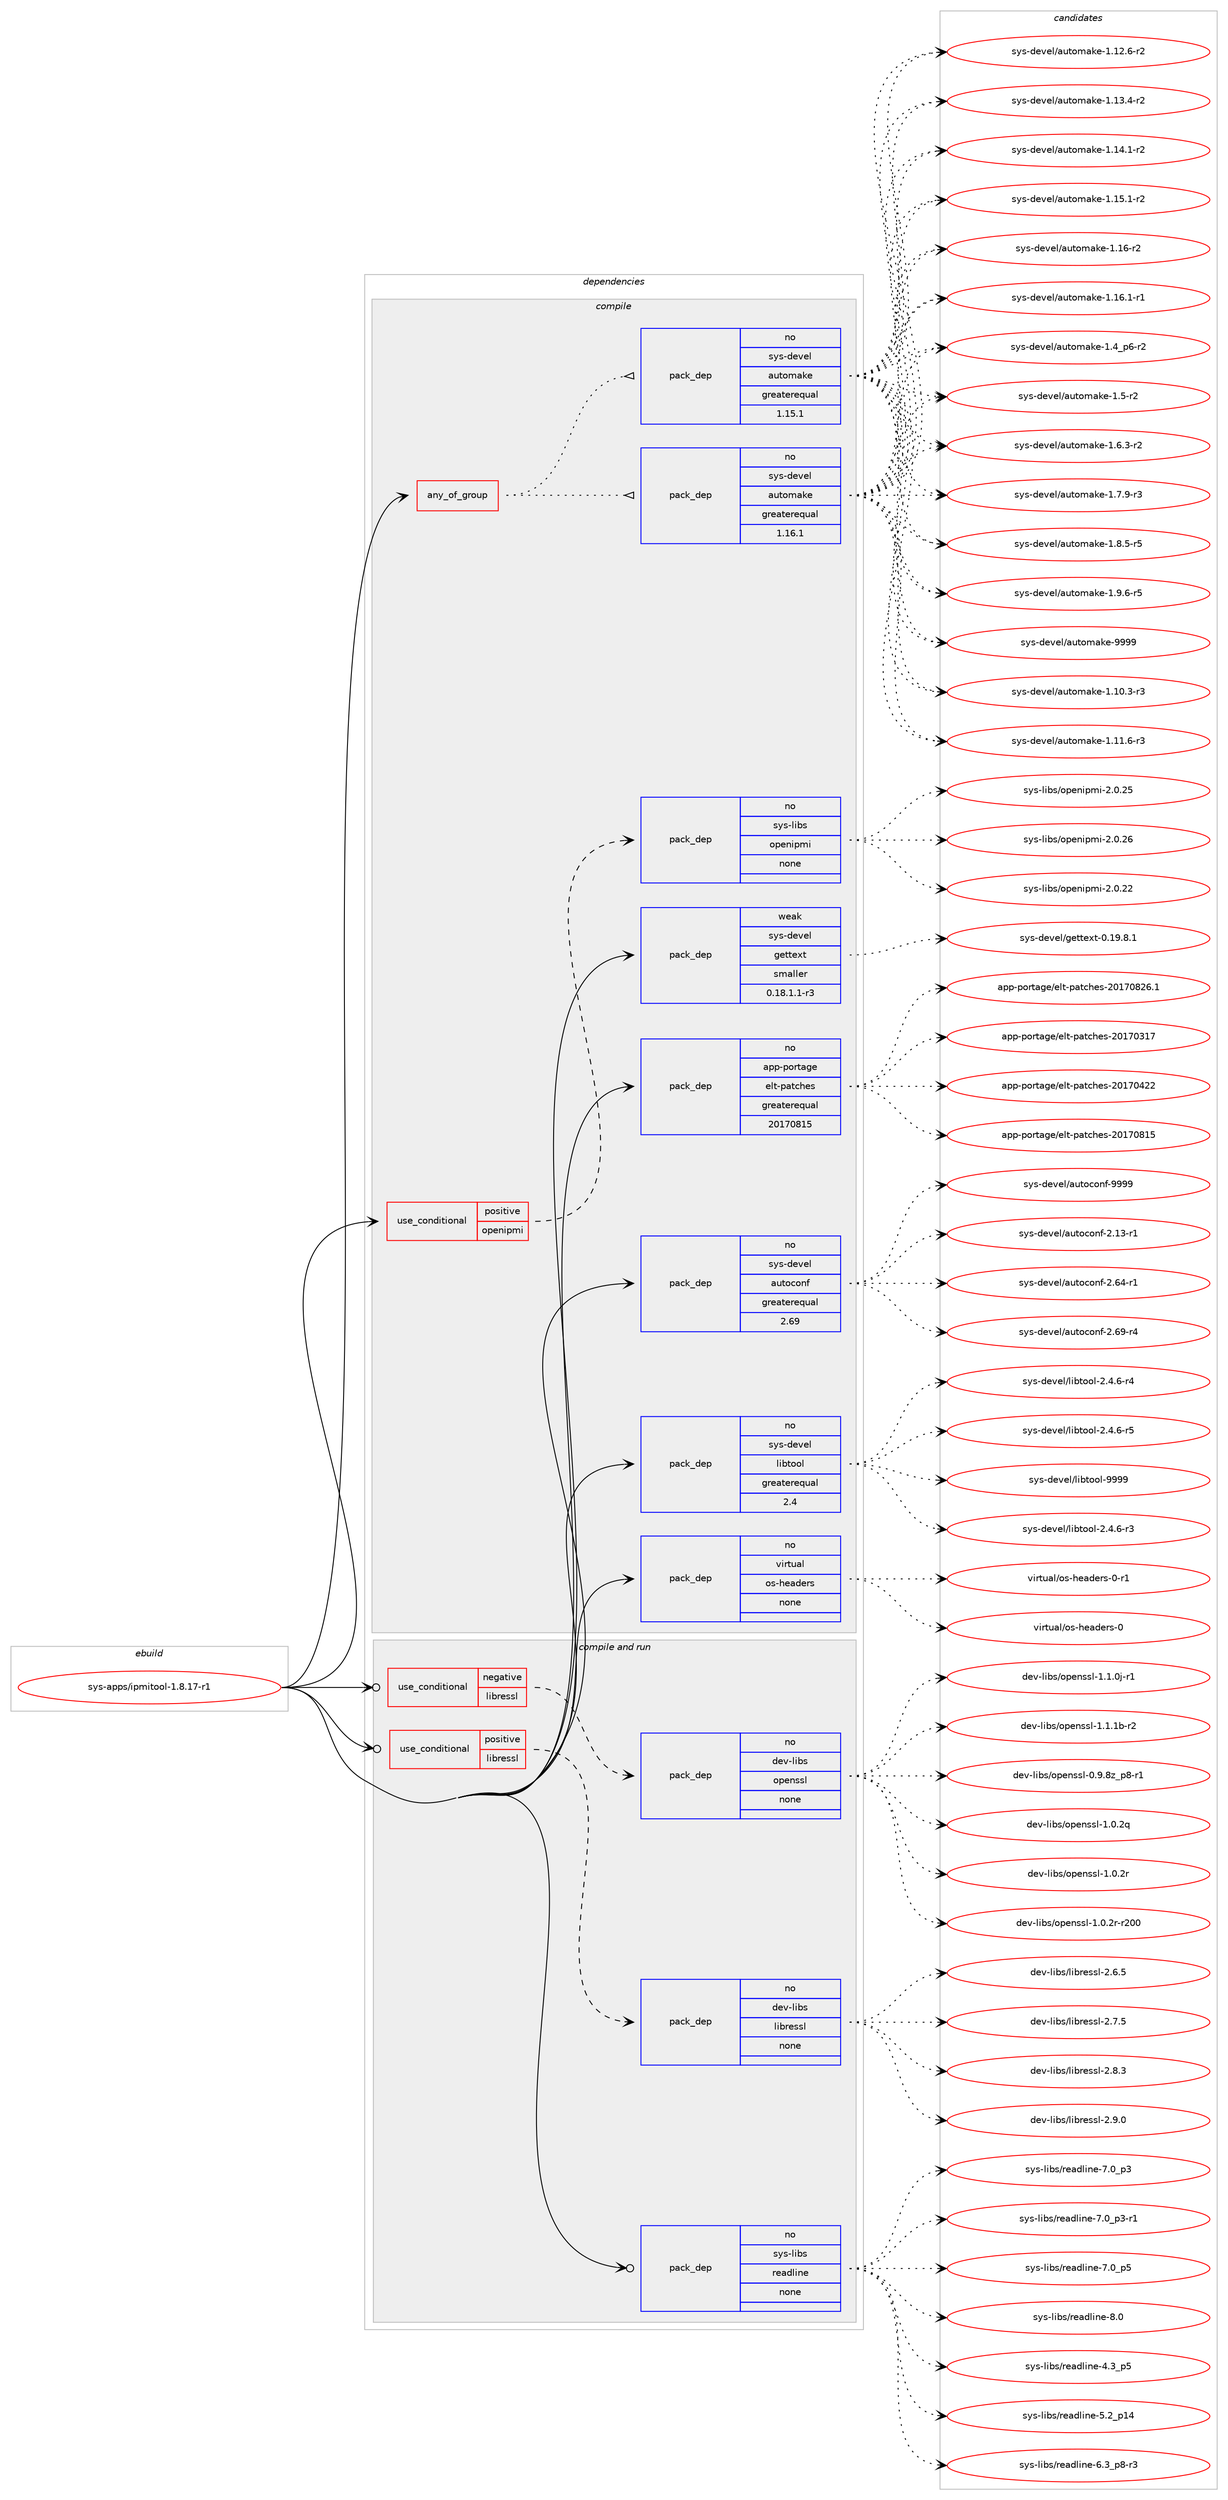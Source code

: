 digraph prolog {

# *************
# Graph options
# *************

newrank=true;
concentrate=true;
compound=true;
graph [rankdir=LR,fontname=Helvetica,fontsize=10,ranksep=1.5];#, ranksep=2.5, nodesep=0.2];
edge  [arrowhead=vee];
node  [fontname=Helvetica,fontsize=10];

# **********
# The ebuild
# **********

subgraph cluster_leftcol {
color=gray;
rank=same;
label=<<i>ebuild</i>>;
id [label="sys-apps/ipmitool-1.8.17-r1", color=red, width=4, href="../sys-apps/ipmitool-1.8.17-r1.svg"];
}

# ****************
# The dependencies
# ****************

subgraph cluster_midcol {
color=gray;
label=<<i>dependencies</i>>;
subgraph cluster_compile {
fillcolor="#eeeeee";
style=filled;
label=<<i>compile</i>>;
subgraph any27118 {
dependency1711793 [label=<<TABLE BORDER="0" CELLBORDER="1" CELLSPACING="0" CELLPADDING="4"><TR><TD CELLPADDING="10">any_of_group</TD></TR></TABLE>>, shape=none, color=red];subgraph pack1227494 {
dependency1711794 [label=<<TABLE BORDER="0" CELLBORDER="1" CELLSPACING="0" CELLPADDING="4" WIDTH="220"><TR><TD ROWSPAN="6" CELLPADDING="30">pack_dep</TD></TR><TR><TD WIDTH="110">no</TD></TR><TR><TD>sys-devel</TD></TR><TR><TD>automake</TD></TR><TR><TD>greaterequal</TD></TR><TR><TD>1.16.1</TD></TR></TABLE>>, shape=none, color=blue];
}
dependency1711793:e -> dependency1711794:w [weight=20,style="dotted",arrowhead="oinv"];
subgraph pack1227495 {
dependency1711795 [label=<<TABLE BORDER="0" CELLBORDER="1" CELLSPACING="0" CELLPADDING="4" WIDTH="220"><TR><TD ROWSPAN="6" CELLPADDING="30">pack_dep</TD></TR><TR><TD WIDTH="110">no</TD></TR><TR><TD>sys-devel</TD></TR><TR><TD>automake</TD></TR><TR><TD>greaterequal</TD></TR><TR><TD>1.15.1</TD></TR></TABLE>>, shape=none, color=blue];
}
dependency1711793:e -> dependency1711795:w [weight=20,style="dotted",arrowhead="oinv"];
}
id:e -> dependency1711793:w [weight=20,style="solid",arrowhead="vee"];
subgraph cond456316 {
dependency1711796 [label=<<TABLE BORDER="0" CELLBORDER="1" CELLSPACING="0" CELLPADDING="4"><TR><TD ROWSPAN="3" CELLPADDING="10">use_conditional</TD></TR><TR><TD>positive</TD></TR><TR><TD>openipmi</TD></TR></TABLE>>, shape=none, color=red];
subgraph pack1227496 {
dependency1711797 [label=<<TABLE BORDER="0" CELLBORDER="1" CELLSPACING="0" CELLPADDING="4" WIDTH="220"><TR><TD ROWSPAN="6" CELLPADDING="30">pack_dep</TD></TR><TR><TD WIDTH="110">no</TD></TR><TR><TD>sys-libs</TD></TR><TR><TD>openipmi</TD></TR><TR><TD>none</TD></TR><TR><TD></TD></TR></TABLE>>, shape=none, color=blue];
}
dependency1711796:e -> dependency1711797:w [weight=20,style="dashed",arrowhead="vee"];
}
id:e -> dependency1711796:w [weight=20,style="solid",arrowhead="vee"];
subgraph pack1227497 {
dependency1711798 [label=<<TABLE BORDER="0" CELLBORDER="1" CELLSPACING="0" CELLPADDING="4" WIDTH="220"><TR><TD ROWSPAN="6" CELLPADDING="30">pack_dep</TD></TR><TR><TD WIDTH="110">no</TD></TR><TR><TD>app-portage</TD></TR><TR><TD>elt-patches</TD></TR><TR><TD>greaterequal</TD></TR><TR><TD>20170815</TD></TR></TABLE>>, shape=none, color=blue];
}
id:e -> dependency1711798:w [weight=20,style="solid",arrowhead="vee"];
subgraph pack1227498 {
dependency1711799 [label=<<TABLE BORDER="0" CELLBORDER="1" CELLSPACING="0" CELLPADDING="4" WIDTH="220"><TR><TD ROWSPAN="6" CELLPADDING="30">pack_dep</TD></TR><TR><TD WIDTH="110">no</TD></TR><TR><TD>sys-devel</TD></TR><TR><TD>autoconf</TD></TR><TR><TD>greaterequal</TD></TR><TR><TD>2.69</TD></TR></TABLE>>, shape=none, color=blue];
}
id:e -> dependency1711799:w [weight=20,style="solid",arrowhead="vee"];
subgraph pack1227499 {
dependency1711800 [label=<<TABLE BORDER="0" CELLBORDER="1" CELLSPACING="0" CELLPADDING="4" WIDTH="220"><TR><TD ROWSPAN="6" CELLPADDING="30">pack_dep</TD></TR><TR><TD WIDTH="110">no</TD></TR><TR><TD>sys-devel</TD></TR><TR><TD>libtool</TD></TR><TR><TD>greaterequal</TD></TR><TR><TD>2.4</TD></TR></TABLE>>, shape=none, color=blue];
}
id:e -> dependency1711800:w [weight=20,style="solid",arrowhead="vee"];
subgraph pack1227500 {
dependency1711801 [label=<<TABLE BORDER="0" CELLBORDER="1" CELLSPACING="0" CELLPADDING="4" WIDTH="220"><TR><TD ROWSPAN="6" CELLPADDING="30">pack_dep</TD></TR><TR><TD WIDTH="110">no</TD></TR><TR><TD>virtual</TD></TR><TR><TD>os-headers</TD></TR><TR><TD>none</TD></TR><TR><TD></TD></TR></TABLE>>, shape=none, color=blue];
}
id:e -> dependency1711801:w [weight=20,style="solid",arrowhead="vee"];
subgraph pack1227501 {
dependency1711802 [label=<<TABLE BORDER="0" CELLBORDER="1" CELLSPACING="0" CELLPADDING="4" WIDTH="220"><TR><TD ROWSPAN="6" CELLPADDING="30">pack_dep</TD></TR><TR><TD WIDTH="110">weak</TD></TR><TR><TD>sys-devel</TD></TR><TR><TD>gettext</TD></TR><TR><TD>smaller</TD></TR><TR><TD>0.18.1.1-r3</TD></TR></TABLE>>, shape=none, color=blue];
}
id:e -> dependency1711802:w [weight=20,style="solid",arrowhead="vee"];
}
subgraph cluster_compileandrun {
fillcolor="#eeeeee";
style=filled;
label=<<i>compile and run</i>>;
subgraph cond456317 {
dependency1711803 [label=<<TABLE BORDER="0" CELLBORDER="1" CELLSPACING="0" CELLPADDING="4"><TR><TD ROWSPAN="3" CELLPADDING="10">use_conditional</TD></TR><TR><TD>negative</TD></TR><TR><TD>libressl</TD></TR></TABLE>>, shape=none, color=red];
subgraph pack1227502 {
dependency1711804 [label=<<TABLE BORDER="0" CELLBORDER="1" CELLSPACING="0" CELLPADDING="4" WIDTH="220"><TR><TD ROWSPAN="6" CELLPADDING="30">pack_dep</TD></TR><TR><TD WIDTH="110">no</TD></TR><TR><TD>dev-libs</TD></TR><TR><TD>openssl</TD></TR><TR><TD>none</TD></TR><TR><TD></TD></TR></TABLE>>, shape=none, color=blue];
}
dependency1711803:e -> dependency1711804:w [weight=20,style="dashed",arrowhead="vee"];
}
id:e -> dependency1711803:w [weight=20,style="solid",arrowhead="odotvee"];
subgraph cond456318 {
dependency1711805 [label=<<TABLE BORDER="0" CELLBORDER="1" CELLSPACING="0" CELLPADDING="4"><TR><TD ROWSPAN="3" CELLPADDING="10">use_conditional</TD></TR><TR><TD>positive</TD></TR><TR><TD>libressl</TD></TR></TABLE>>, shape=none, color=red];
subgraph pack1227503 {
dependency1711806 [label=<<TABLE BORDER="0" CELLBORDER="1" CELLSPACING="0" CELLPADDING="4" WIDTH="220"><TR><TD ROWSPAN="6" CELLPADDING="30">pack_dep</TD></TR><TR><TD WIDTH="110">no</TD></TR><TR><TD>dev-libs</TD></TR><TR><TD>libressl</TD></TR><TR><TD>none</TD></TR><TR><TD></TD></TR></TABLE>>, shape=none, color=blue];
}
dependency1711805:e -> dependency1711806:w [weight=20,style="dashed",arrowhead="vee"];
}
id:e -> dependency1711805:w [weight=20,style="solid",arrowhead="odotvee"];
subgraph pack1227504 {
dependency1711807 [label=<<TABLE BORDER="0" CELLBORDER="1" CELLSPACING="0" CELLPADDING="4" WIDTH="220"><TR><TD ROWSPAN="6" CELLPADDING="30">pack_dep</TD></TR><TR><TD WIDTH="110">no</TD></TR><TR><TD>sys-libs</TD></TR><TR><TD>readline</TD></TR><TR><TD>none</TD></TR><TR><TD></TD></TR></TABLE>>, shape=none, color=blue];
}
id:e -> dependency1711807:w [weight=20,style="solid",arrowhead="odotvee"];
}
subgraph cluster_run {
fillcolor="#eeeeee";
style=filled;
label=<<i>run</i>>;
}
}

# **************
# The candidates
# **************

subgraph cluster_choices {
rank=same;
color=gray;
label=<<i>candidates</i>>;

subgraph choice1227494 {
color=black;
nodesep=1;
choice11512111545100101118101108479711711611110997107101454946494846514511451 [label="sys-devel/automake-1.10.3-r3", color=red, width=4,href="../sys-devel/automake-1.10.3-r3.svg"];
choice11512111545100101118101108479711711611110997107101454946494946544511451 [label="sys-devel/automake-1.11.6-r3", color=red, width=4,href="../sys-devel/automake-1.11.6-r3.svg"];
choice11512111545100101118101108479711711611110997107101454946495046544511450 [label="sys-devel/automake-1.12.6-r2", color=red, width=4,href="../sys-devel/automake-1.12.6-r2.svg"];
choice11512111545100101118101108479711711611110997107101454946495146524511450 [label="sys-devel/automake-1.13.4-r2", color=red, width=4,href="../sys-devel/automake-1.13.4-r2.svg"];
choice11512111545100101118101108479711711611110997107101454946495246494511450 [label="sys-devel/automake-1.14.1-r2", color=red, width=4,href="../sys-devel/automake-1.14.1-r2.svg"];
choice11512111545100101118101108479711711611110997107101454946495346494511450 [label="sys-devel/automake-1.15.1-r2", color=red, width=4,href="../sys-devel/automake-1.15.1-r2.svg"];
choice1151211154510010111810110847971171161111099710710145494649544511450 [label="sys-devel/automake-1.16-r2", color=red, width=4,href="../sys-devel/automake-1.16-r2.svg"];
choice11512111545100101118101108479711711611110997107101454946495446494511449 [label="sys-devel/automake-1.16.1-r1", color=red, width=4,href="../sys-devel/automake-1.16.1-r1.svg"];
choice115121115451001011181011084797117116111109971071014549465295112544511450 [label="sys-devel/automake-1.4_p6-r2", color=red, width=4,href="../sys-devel/automake-1.4_p6-r2.svg"];
choice11512111545100101118101108479711711611110997107101454946534511450 [label="sys-devel/automake-1.5-r2", color=red, width=4,href="../sys-devel/automake-1.5-r2.svg"];
choice115121115451001011181011084797117116111109971071014549465446514511450 [label="sys-devel/automake-1.6.3-r2", color=red, width=4,href="../sys-devel/automake-1.6.3-r2.svg"];
choice115121115451001011181011084797117116111109971071014549465546574511451 [label="sys-devel/automake-1.7.9-r3", color=red, width=4,href="../sys-devel/automake-1.7.9-r3.svg"];
choice115121115451001011181011084797117116111109971071014549465646534511453 [label="sys-devel/automake-1.8.5-r5", color=red, width=4,href="../sys-devel/automake-1.8.5-r5.svg"];
choice115121115451001011181011084797117116111109971071014549465746544511453 [label="sys-devel/automake-1.9.6-r5", color=red, width=4,href="../sys-devel/automake-1.9.6-r5.svg"];
choice115121115451001011181011084797117116111109971071014557575757 [label="sys-devel/automake-9999", color=red, width=4,href="../sys-devel/automake-9999.svg"];
dependency1711794:e -> choice11512111545100101118101108479711711611110997107101454946494846514511451:w [style=dotted,weight="100"];
dependency1711794:e -> choice11512111545100101118101108479711711611110997107101454946494946544511451:w [style=dotted,weight="100"];
dependency1711794:e -> choice11512111545100101118101108479711711611110997107101454946495046544511450:w [style=dotted,weight="100"];
dependency1711794:e -> choice11512111545100101118101108479711711611110997107101454946495146524511450:w [style=dotted,weight="100"];
dependency1711794:e -> choice11512111545100101118101108479711711611110997107101454946495246494511450:w [style=dotted,weight="100"];
dependency1711794:e -> choice11512111545100101118101108479711711611110997107101454946495346494511450:w [style=dotted,weight="100"];
dependency1711794:e -> choice1151211154510010111810110847971171161111099710710145494649544511450:w [style=dotted,weight="100"];
dependency1711794:e -> choice11512111545100101118101108479711711611110997107101454946495446494511449:w [style=dotted,weight="100"];
dependency1711794:e -> choice115121115451001011181011084797117116111109971071014549465295112544511450:w [style=dotted,weight="100"];
dependency1711794:e -> choice11512111545100101118101108479711711611110997107101454946534511450:w [style=dotted,weight="100"];
dependency1711794:e -> choice115121115451001011181011084797117116111109971071014549465446514511450:w [style=dotted,weight="100"];
dependency1711794:e -> choice115121115451001011181011084797117116111109971071014549465546574511451:w [style=dotted,weight="100"];
dependency1711794:e -> choice115121115451001011181011084797117116111109971071014549465646534511453:w [style=dotted,weight="100"];
dependency1711794:e -> choice115121115451001011181011084797117116111109971071014549465746544511453:w [style=dotted,weight="100"];
dependency1711794:e -> choice115121115451001011181011084797117116111109971071014557575757:w [style=dotted,weight="100"];
}
subgraph choice1227495 {
color=black;
nodesep=1;
choice11512111545100101118101108479711711611110997107101454946494846514511451 [label="sys-devel/automake-1.10.3-r3", color=red, width=4,href="../sys-devel/automake-1.10.3-r3.svg"];
choice11512111545100101118101108479711711611110997107101454946494946544511451 [label="sys-devel/automake-1.11.6-r3", color=red, width=4,href="../sys-devel/automake-1.11.6-r3.svg"];
choice11512111545100101118101108479711711611110997107101454946495046544511450 [label="sys-devel/automake-1.12.6-r2", color=red, width=4,href="../sys-devel/automake-1.12.6-r2.svg"];
choice11512111545100101118101108479711711611110997107101454946495146524511450 [label="sys-devel/automake-1.13.4-r2", color=red, width=4,href="../sys-devel/automake-1.13.4-r2.svg"];
choice11512111545100101118101108479711711611110997107101454946495246494511450 [label="sys-devel/automake-1.14.1-r2", color=red, width=4,href="../sys-devel/automake-1.14.1-r2.svg"];
choice11512111545100101118101108479711711611110997107101454946495346494511450 [label="sys-devel/automake-1.15.1-r2", color=red, width=4,href="../sys-devel/automake-1.15.1-r2.svg"];
choice1151211154510010111810110847971171161111099710710145494649544511450 [label="sys-devel/automake-1.16-r2", color=red, width=4,href="../sys-devel/automake-1.16-r2.svg"];
choice11512111545100101118101108479711711611110997107101454946495446494511449 [label="sys-devel/automake-1.16.1-r1", color=red, width=4,href="../sys-devel/automake-1.16.1-r1.svg"];
choice115121115451001011181011084797117116111109971071014549465295112544511450 [label="sys-devel/automake-1.4_p6-r2", color=red, width=4,href="../sys-devel/automake-1.4_p6-r2.svg"];
choice11512111545100101118101108479711711611110997107101454946534511450 [label="sys-devel/automake-1.5-r2", color=red, width=4,href="../sys-devel/automake-1.5-r2.svg"];
choice115121115451001011181011084797117116111109971071014549465446514511450 [label="sys-devel/automake-1.6.3-r2", color=red, width=4,href="../sys-devel/automake-1.6.3-r2.svg"];
choice115121115451001011181011084797117116111109971071014549465546574511451 [label="sys-devel/automake-1.7.9-r3", color=red, width=4,href="../sys-devel/automake-1.7.9-r3.svg"];
choice115121115451001011181011084797117116111109971071014549465646534511453 [label="sys-devel/automake-1.8.5-r5", color=red, width=4,href="../sys-devel/automake-1.8.5-r5.svg"];
choice115121115451001011181011084797117116111109971071014549465746544511453 [label="sys-devel/automake-1.9.6-r5", color=red, width=4,href="../sys-devel/automake-1.9.6-r5.svg"];
choice115121115451001011181011084797117116111109971071014557575757 [label="sys-devel/automake-9999", color=red, width=4,href="../sys-devel/automake-9999.svg"];
dependency1711795:e -> choice11512111545100101118101108479711711611110997107101454946494846514511451:w [style=dotted,weight="100"];
dependency1711795:e -> choice11512111545100101118101108479711711611110997107101454946494946544511451:w [style=dotted,weight="100"];
dependency1711795:e -> choice11512111545100101118101108479711711611110997107101454946495046544511450:w [style=dotted,weight="100"];
dependency1711795:e -> choice11512111545100101118101108479711711611110997107101454946495146524511450:w [style=dotted,weight="100"];
dependency1711795:e -> choice11512111545100101118101108479711711611110997107101454946495246494511450:w [style=dotted,weight="100"];
dependency1711795:e -> choice11512111545100101118101108479711711611110997107101454946495346494511450:w [style=dotted,weight="100"];
dependency1711795:e -> choice1151211154510010111810110847971171161111099710710145494649544511450:w [style=dotted,weight="100"];
dependency1711795:e -> choice11512111545100101118101108479711711611110997107101454946495446494511449:w [style=dotted,weight="100"];
dependency1711795:e -> choice115121115451001011181011084797117116111109971071014549465295112544511450:w [style=dotted,weight="100"];
dependency1711795:e -> choice11512111545100101118101108479711711611110997107101454946534511450:w [style=dotted,weight="100"];
dependency1711795:e -> choice115121115451001011181011084797117116111109971071014549465446514511450:w [style=dotted,weight="100"];
dependency1711795:e -> choice115121115451001011181011084797117116111109971071014549465546574511451:w [style=dotted,weight="100"];
dependency1711795:e -> choice115121115451001011181011084797117116111109971071014549465646534511453:w [style=dotted,weight="100"];
dependency1711795:e -> choice115121115451001011181011084797117116111109971071014549465746544511453:w [style=dotted,weight="100"];
dependency1711795:e -> choice115121115451001011181011084797117116111109971071014557575757:w [style=dotted,weight="100"];
}
subgraph choice1227496 {
color=black;
nodesep=1;
choice11512111545108105981154711111210111010511210910545504648465050 [label="sys-libs/openipmi-2.0.22", color=red, width=4,href="../sys-libs/openipmi-2.0.22.svg"];
choice11512111545108105981154711111210111010511210910545504648465053 [label="sys-libs/openipmi-2.0.25", color=red, width=4,href="../sys-libs/openipmi-2.0.25.svg"];
choice11512111545108105981154711111210111010511210910545504648465054 [label="sys-libs/openipmi-2.0.26", color=red, width=4,href="../sys-libs/openipmi-2.0.26.svg"];
dependency1711797:e -> choice11512111545108105981154711111210111010511210910545504648465050:w [style=dotted,weight="100"];
dependency1711797:e -> choice11512111545108105981154711111210111010511210910545504648465053:w [style=dotted,weight="100"];
dependency1711797:e -> choice11512111545108105981154711111210111010511210910545504648465054:w [style=dotted,weight="100"];
}
subgraph choice1227497 {
color=black;
nodesep=1;
choice97112112451121111141169710310147101108116451129711699104101115455048495548514955 [label="app-portage/elt-patches-20170317", color=red, width=4,href="../app-portage/elt-patches-20170317.svg"];
choice97112112451121111141169710310147101108116451129711699104101115455048495548525050 [label="app-portage/elt-patches-20170422", color=red, width=4,href="../app-portage/elt-patches-20170422.svg"];
choice97112112451121111141169710310147101108116451129711699104101115455048495548564953 [label="app-portage/elt-patches-20170815", color=red, width=4,href="../app-portage/elt-patches-20170815.svg"];
choice971121124511211111411697103101471011081164511297116991041011154550484955485650544649 [label="app-portage/elt-patches-20170826.1", color=red, width=4,href="../app-portage/elt-patches-20170826.1.svg"];
dependency1711798:e -> choice97112112451121111141169710310147101108116451129711699104101115455048495548514955:w [style=dotted,weight="100"];
dependency1711798:e -> choice97112112451121111141169710310147101108116451129711699104101115455048495548525050:w [style=dotted,weight="100"];
dependency1711798:e -> choice97112112451121111141169710310147101108116451129711699104101115455048495548564953:w [style=dotted,weight="100"];
dependency1711798:e -> choice971121124511211111411697103101471011081164511297116991041011154550484955485650544649:w [style=dotted,weight="100"];
}
subgraph choice1227498 {
color=black;
nodesep=1;
choice1151211154510010111810110847971171161119911111010245504649514511449 [label="sys-devel/autoconf-2.13-r1", color=red, width=4,href="../sys-devel/autoconf-2.13-r1.svg"];
choice1151211154510010111810110847971171161119911111010245504654524511449 [label="sys-devel/autoconf-2.64-r1", color=red, width=4,href="../sys-devel/autoconf-2.64-r1.svg"];
choice1151211154510010111810110847971171161119911111010245504654574511452 [label="sys-devel/autoconf-2.69-r4", color=red, width=4,href="../sys-devel/autoconf-2.69-r4.svg"];
choice115121115451001011181011084797117116111991111101024557575757 [label="sys-devel/autoconf-9999", color=red, width=4,href="../sys-devel/autoconf-9999.svg"];
dependency1711799:e -> choice1151211154510010111810110847971171161119911111010245504649514511449:w [style=dotted,weight="100"];
dependency1711799:e -> choice1151211154510010111810110847971171161119911111010245504654524511449:w [style=dotted,weight="100"];
dependency1711799:e -> choice1151211154510010111810110847971171161119911111010245504654574511452:w [style=dotted,weight="100"];
dependency1711799:e -> choice115121115451001011181011084797117116111991111101024557575757:w [style=dotted,weight="100"];
}
subgraph choice1227499 {
color=black;
nodesep=1;
choice1151211154510010111810110847108105981161111111084550465246544511451 [label="sys-devel/libtool-2.4.6-r3", color=red, width=4,href="../sys-devel/libtool-2.4.6-r3.svg"];
choice1151211154510010111810110847108105981161111111084550465246544511452 [label="sys-devel/libtool-2.4.6-r4", color=red, width=4,href="../sys-devel/libtool-2.4.6-r4.svg"];
choice1151211154510010111810110847108105981161111111084550465246544511453 [label="sys-devel/libtool-2.4.6-r5", color=red, width=4,href="../sys-devel/libtool-2.4.6-r5.svg"];
choice1151211154510010111810110847108105981161111111084557575757 [label="sys-devel/libtool-9999", color=red, width=4,href="../sys-devel/libtool-9999.svg"];
dependency1711800:e -> choice1151211154510010111810110847108105981161111111084550465246544511451:w [style=dotted,weight="100"];
dependency1711800:e -> choice1151211154510010111810110847108105981161111111084550465246544511452:w [style=dotted,weight="100"];
dependency1711800:e -> choice1151211154510010111810110847108105981161111111084550465246544511453:w [style=dotted,weight="100"];
dependency1711800:e -> choice1151211154510010111810110847108105981161111111084557575757:w [style=dotted,weight="100"];
}
subgraph choice1227500 {
color=black;
nodesep=1;
choice118105114116117971084711111545104101971001011141154548 [label="virtual/os-headers-0", color=red, width=4,href="../virtual/os-headers-0.svg"];
choice1181051141161179710847111115451041019710010111411545484511449 [label="virtual/os-headers-0-r1", color=red, width=4,href="../virtual/os-headers-0-r1.svg"];
dependency1711801:e -> choice118105114116117971084711111545104101971001011141154548:w [style=dotted,weight="100"];
dependency1711801:e -> choice1181051141161179710847111115451041019710010111411545484511449:w [style=dotted,weight="100"];
}
subgraph choice1227501 {
color=black;
nodesep=1;
choice1151211154510010111810110847103101116116101120116454846495746564649 [label="sys-devel/gettext-0.19.8.1", color=red, width=4,href="../sys-devel/gettext-0.19.8.1.svg"];
dependency1711802:e -> choice1151211154510010111810110847103101116116101120116454846495746564649:w [style=dotted,weight="100"];
}
subgraph choice1227502 {
color=black;
nodesep=1;
choice10010111845108105981154711111210111011511510845484657465612295112564511449 [label="dev-libs/openssl-0.9.8z_p8-r1", color=red, width=4,href="../dev-libs/openssl-0.9.8z_p8-r1.svg"];
choice100101118451081059811547111112101110115115108454946484650113 [label="dev-libs/openssl-1.0.2q", color=red, width=4,href="../dev-libs/openssl-1.0.2q.svg"];
choice100101118451081059811547111112101110115115108454946484650114 [label="dev-libs/openssl-1.0.2r", color=red, width=4,href="../dev-libs/openssl-1.0.2r.svg"];
choice10010111845108105981154711111210111011511510845494648465011445114504848 [label="dev-libs/openssl-1.0.2r-r200", color=red, width=4,href="../dev-libs/openssl-1.0.2r-r200.svg"];
choice1001011184510810598115471111121011101151151084549464946481064511449 [label="dev-libs/openssl-1.1.0j-r1", color=red, width=4,href="../dev-libs/openssl-1.1.0j-r1.svg"];
choice100101118451081059811547111112101110115115108454946494649984511450 [label="dev-libs/openssl-1.1.1b-r2", color=red, width=4,href="../dev-libs/openssl-1.1.1b-r2.svg"];
dependency1711804:e -> choice10010111845108105981154711111210111011511510845484657465612295112564511449:w [style=dotted,weight="100"];
dependency1711804:e -> choice100101118451081059811547111112101110115115108454946484650113:w [style=dotted,weight="100"];
dependency1711804:e -> choice100101118451081059811547111112101110115115108454946484650114:w [style=dotted,weight="100"];
dependency1711804:e -> choice10010111845108105981154711111210111011511510845494648465011445114504848:w [style=dotted,weight="100"];
dependency1711804:e -> choice1001011184510810598115471111121011101151151084549464946481064511449:w [style=dotted,weight="100"];
dependency1711804:e -> choice100101118451081059811547111112101110115115108454946494649984511450:w [style=dotted,weight="100"];
}
subgraph choice1227503 {
color=black;
nodesep=1;
choice10010111845108105981154710810598114101115115108455046544653 [label="dev-libs/libressl-2.6.5", color=red, width=4,href="../dev-libs/libressl-2.6.5.svg"];
choice10010111845108105981154710810598114101115115108455046554653 [label="dev-libs/libressl-2.7.5", color=red, width=4,href="../dev-libs/libressl-2.7.5.svg"];
choice10010111845108105981154710810598114101115115108455046564651 [label="dev-libs/libressl-2.8.3", color=red, width=4,href="../dev-libs/libressl-2.8.3.svg"];
choice10010111845108105981154710810598114101115115108455046574648 [label="dev-libs/libressl-2.9.0", color=red, width=4,href="../dev-libs/libressl-2.9.0.svg"];
dependency1711806:e -> choice10010111845108105981154710810598114101115115108455046544653:w [style=dotted,weight="100"];
dependency1711806:e -> choice10010111845108105981154710810598114101115115108455046554653:w [style=dotted,weight="100"];
dependency1711806:e -> choice10010111845108105981154710810598114101115115108455046564651:w [style=dotted,weight="100"];
dependency1711806:e -> choice10010111845108105981154710810598114101115115108455046574648:w [style=dotted,weight="100"];
}
subgraph choice1227504 {
color=black;
nodesep=1;
choice11512111545108105981154711410197100108105110101455246519511253 [label="sys-libs/readline-4.3_p5", color=red, width=4,href="../sys-libs/readline-4.3_p5.svg"];
choice1151211154510810598115471141019710010810511010145534650951124952 [label="sys-libs/readline-5.2_p14", color=red, width=4,href="../sys-libs/readline-5.2_p14.svg"];
choice115121115451081059811547114101971001081051101014554465195112564511451 [label="sys-libs/readline-6.3_p8-r3", color=red, width=4,href="../sys-libs/readline-6.3_p8-r3.svg"];
choice11512111545108105981154711410197100108105110101455546489511251 [label="sys-libs/readline-7.0_p3", color=red, width=4,href="../sys-libs/readline-7.0_p3.svg"];
choice115121115451081059811547114101971001081051101014555464895112514511449 [label="sys-libs/readline-7.0_p3-r1", color=red, width=4,href="../sys-libs/readline-7.0_p3-r1.svg"];
choice11512111545108105981154711410197100108105110101455546489511253 [label="sys-libs/readline-7.0_p5", color=red, width=4,href="../sys-libs/readline-7.0_p5.svg"];
choice1151211154510810598115471141019710010810511010145564648 [label="sys-libs/readline-8.0", color=red, width=4,href="../sys-libs/readline-8.0.svg"];
dependency1711807:e -> choice11512111545108105981154711410197100108105110101455246519511253:w [style=dotted,weight="100"];
dependency1711807:e -> choice1151211154510810598115471141019710010810511010145534650951124952:w [style=dotted,weight="100"];
dependency1711807:e -> choice115121115451081059811547114101971001081051101014554465195112564511451:w [style=dotted,weight="100"];
dependency1711807:e -> choice11512111545108105981154711410197100108105110101455546489511251:w [style=dotted,weight="100"];
dependency1711807:e -> choice115121115451081059811547114101971001081051101014555464895112514511449:w [style=dotted,weight="100"];
dependency1711807:e -> choice11512111545108105981154711410197100108105110101455546489511253:w [style=dotted,weight="100"];
dependency1711807:e -> choice1151211154510810598115471141019710010810511010145564648:w [style=dotted,weight="100"];
}
}

}
